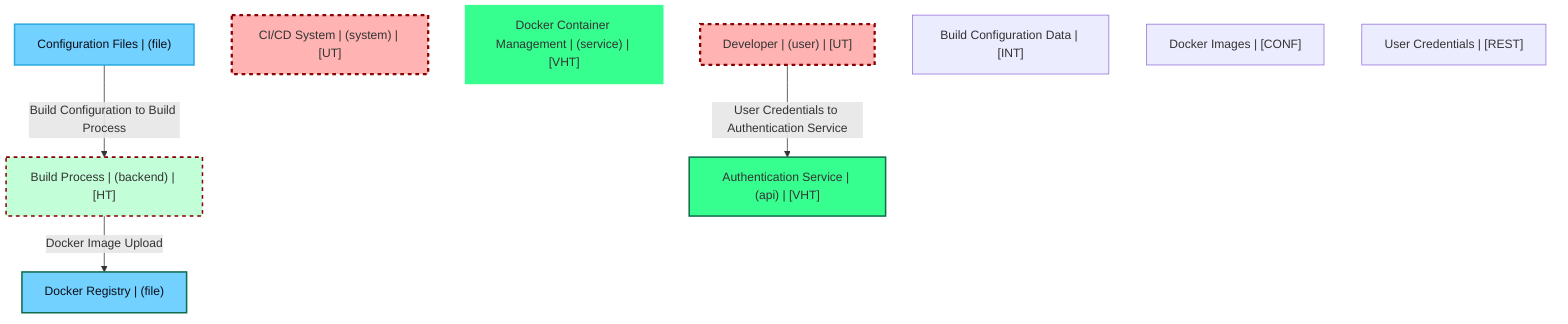 graph TB
  node_01F8FQ4ZB8Y8B2D5G5F4D4D5E13["Developer | (user) | [UT]"]:::untrusted
  node_01F8FQ4ZB8Y8B2D5G5F4D4D5E14["CI/CD System | (system) | [UT]"]:::untrusted
  node_01F8FQ4ZB8Y8B2D5G5F4D4D5E8["Build Process | (backend) | [HT]"]:::highTrust
  node_01F8FQ4ZB8Y8B2D5G5F4D4D5E9["Docker Container Management | (service) | [VHT]"]:::veryHighTrust
  node_01F8FQ4ZB8Y8B2D5G5F4D4D5E10["Authentication Service | (api) | [VHT]"]:::veryHighTrust
  node_01F8FQ4ZB8Y8B2D5G5F4D4D5E11["Configuration Files | (file)"]:::dataStore
  node_01F8FQ4ZB8Y8B2D5G5F4D4D5E12["Docker Registry | (file)"]:::dataStore
  node_01F8FQ4ZB8Y8B2D5G5F4D4D5E5["Build Configuration Data | [INT]"]:::dataAsset,internal
  node_01F8FQ4ZB8Y8B2D5G5F4D4D5E6["Docker Images | [CONF]"]:::dataAsset,confidential
  node_01F8FQ4ZB8Y8B2D5G5F4D4D5E7["User Credentials | [REST]"]:::dataAsset,restricted

  node_01F8FQ4ZB8Y8B2D5G5F4D4D5E11 -->|Build Configuration to Build Process| node_01F8FQ4ZB8Y8B2D5G5F4D4D5E8:::unencryptedFlow
  node_01F8FQ4ZB8Y8B2D5G5F4D4D5E8 -->|Docker Image Upload| node_01F8FQ4ZB8Y8B2D5G5F4D4D5E12:::encryptedFlow
  node_01F8FQ4ZB8Y8B2D5G5F4D4D5E13 -->|User Credentials to Authentication Service| node_01F8FQ4ZB8Y8B2D5G5F4D4D5E10:::encryptedFlow

  classDef externalEntity fill:#FFB3B3,stroke:#8B0000,stroke-width:2px,color:#0B0D17
  classDef process fill:#C2FFD8,stroke:#106B49,stroke-width:2px,color:#0B0D17
  classDef dataStore fill:#73d1ff,stroke:#29ABE2,stroke-width:2px,color:#0B0D17
  classDef dataAsset fill:#ffa1ad,stroke:#A259FF,stroke-width:2px,color:#0B0D17
  classDef untrusted fill:#FFB3B3,stroke:#8B0000,stroke-width:3px,stroke-dasharray:5 5
  classDef lowTrust fill:#f77c63,stroke:#f77c63,stroke-width:2px,stroke-dasharray:3 3
  classDef mediumTrust fill:#FFF2B3,stroke:#7A6300,stroke-width:2px
  classDef highTrust fill:#C2FFD8,stroke:#106B49,stroke-width:2px
  classDef veryHighTrust fill:#36FF8F,stroke:#36FF8F,stroke-width:3px
  classDef public fill:#C2FFD8,stroke:#106B49,stroke-width:1px
  classDef internal fill:#FFF2B3,stroke:#7A6300,stroke-width:1px
  classDef confidential fill:#FFB3B3,stroke:#8B0000,stroke-width:2px
  classDef restricted fill:#8B0000,stroke:#8B0000,stroke-width:3px
  classDef pii fill:#ffa1ad,stroke:#A259FF,stroke-width:2px
  classDef pci fill:#8B0000,stroke:#8B0000,stroke-width:3px
  classDef phi fill:#ffa1ad,stroke:#A259FF,stroke-width:3px
  classDef encryptedFlow stroke:#106B49,stroke-width:2px
  classDef unencryptedFlow stroke:#8B0000,stroke-width:2px,stroke-dasharray:5 5
  classDef authenticatedFlow stroke:#29ABE2,stroke-width:2px
  classDef trustBoundary fill:transparent,stroke:#2E3440,stroke-width:3px,stroke-dasharray:10 5